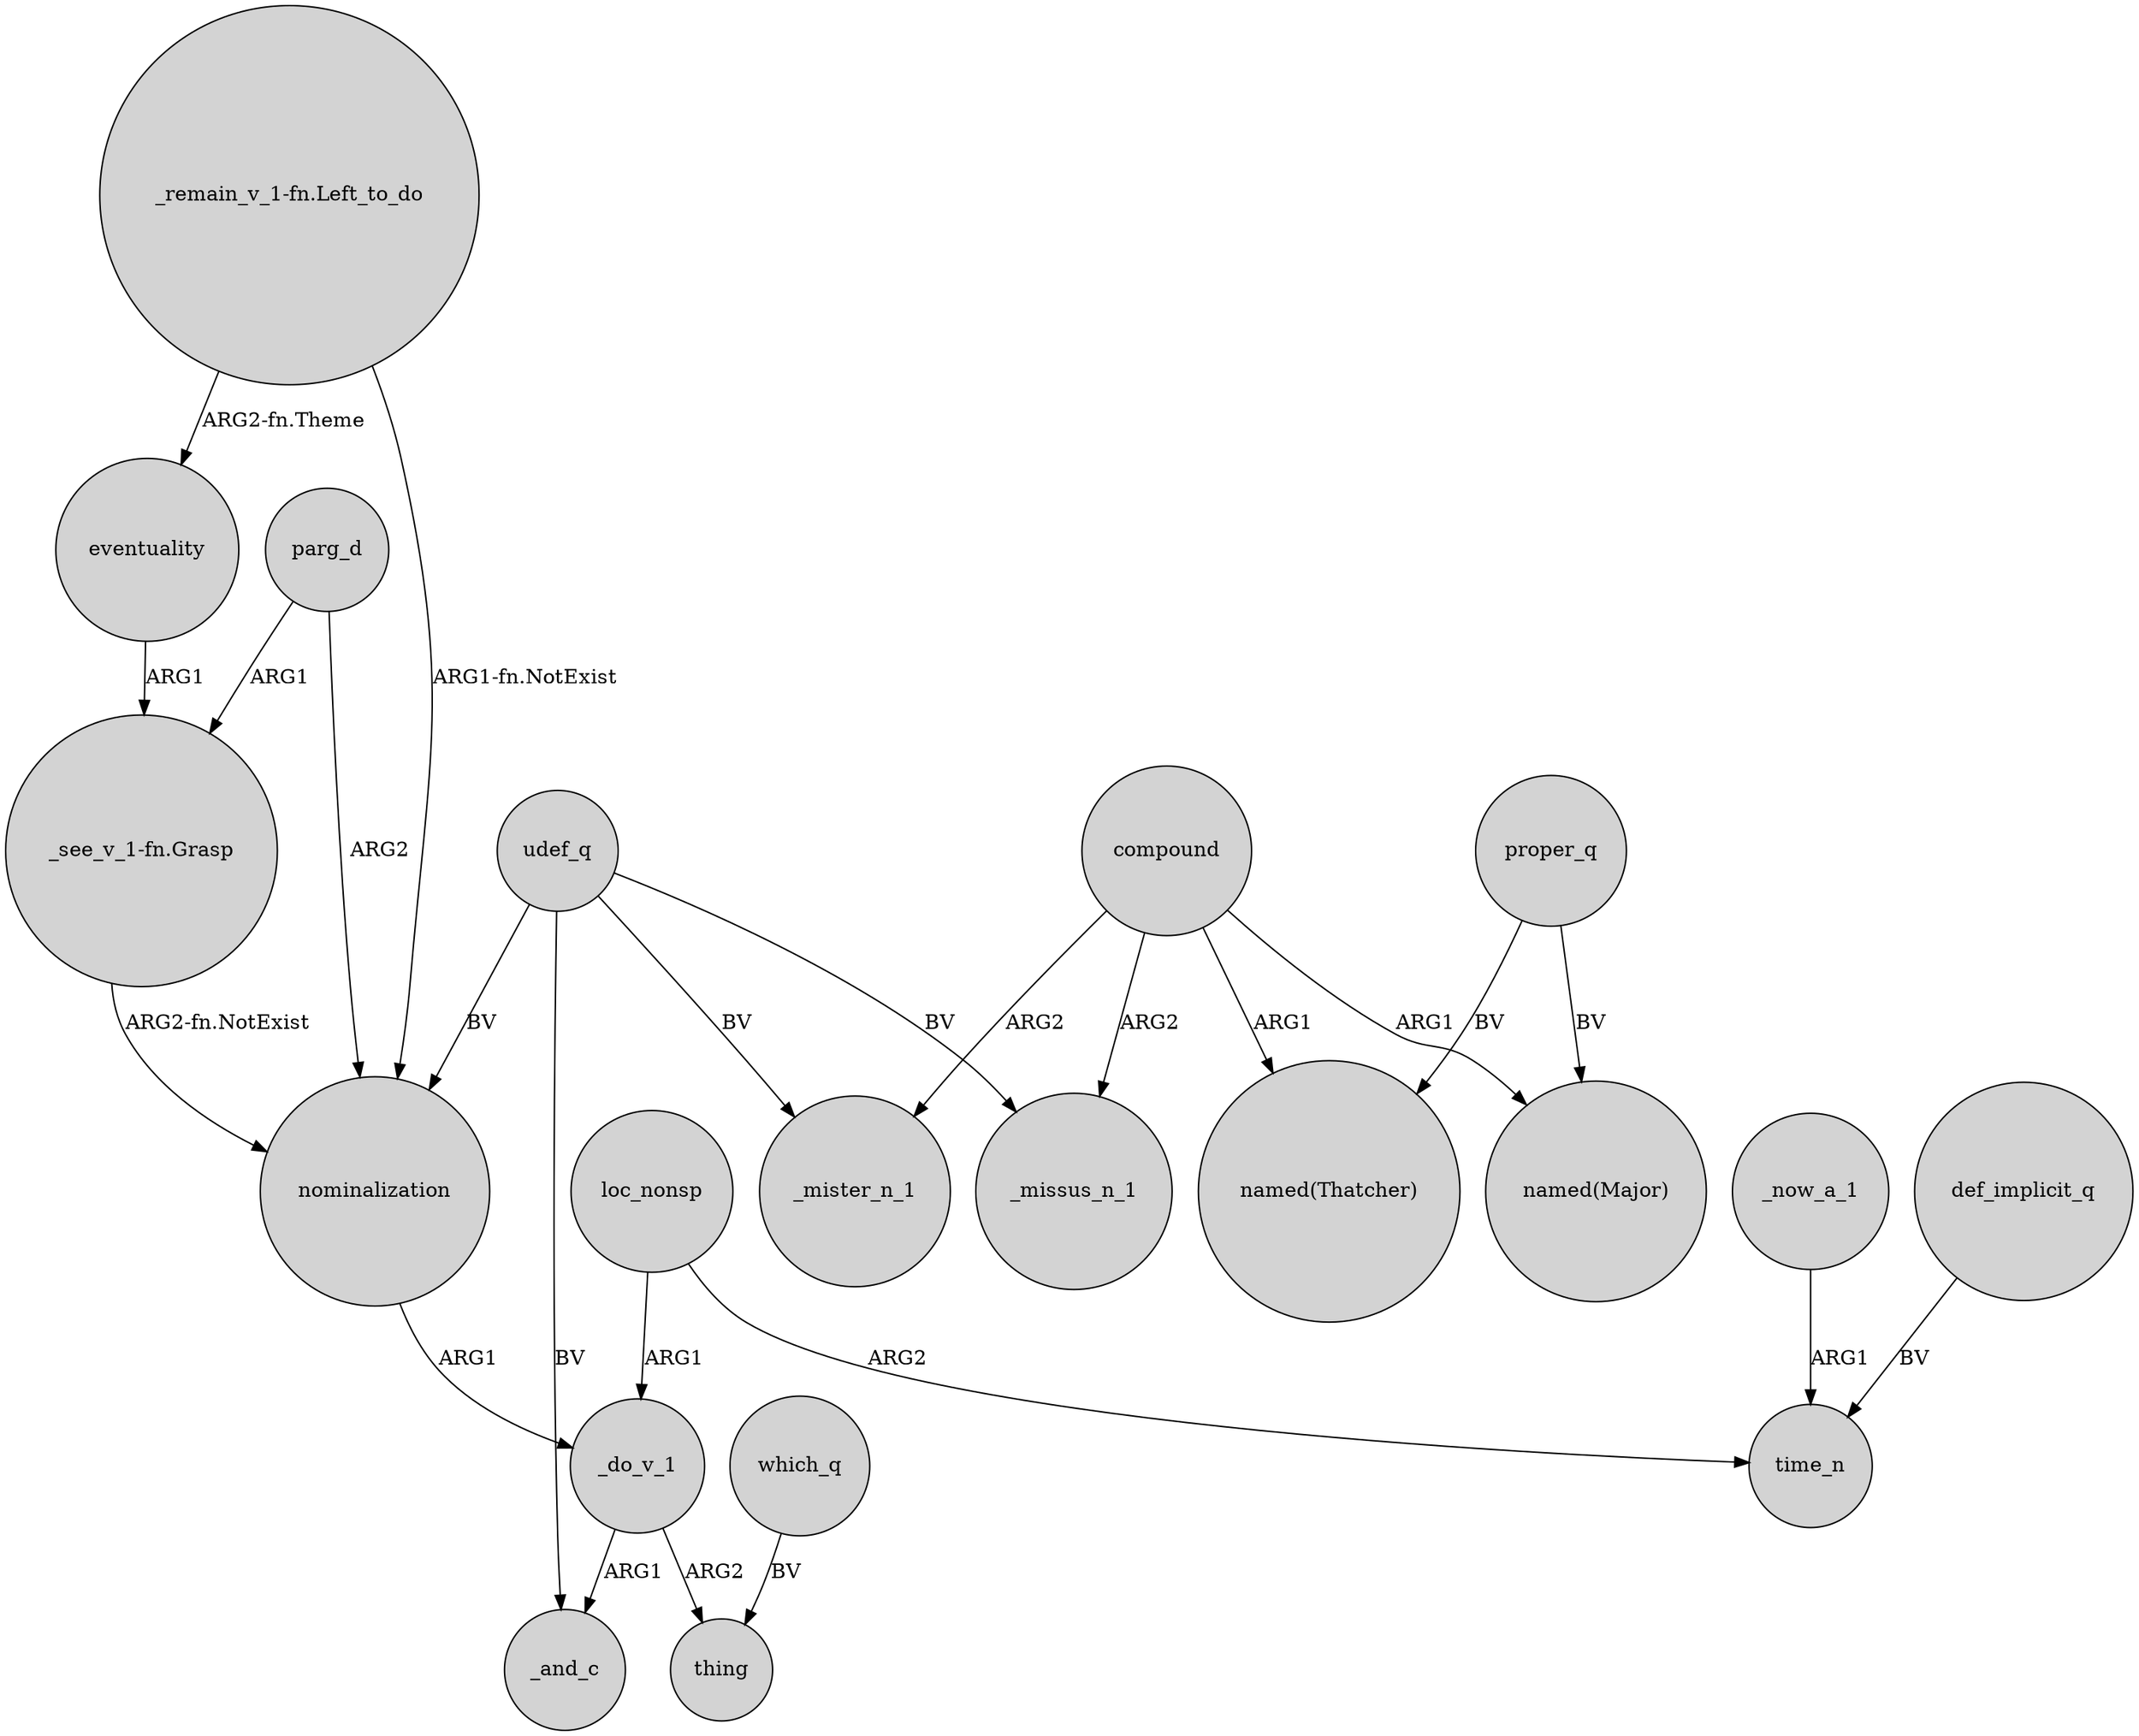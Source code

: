 digraph {
	node [shape=circle style=filled]
	loc_nonsp -> _do_v_1 [label=ARG1]
	compound -> _mister_n_1 [label=ARG2]
	nominalization -> _do_v_1 [label=ARG1]
	proper_q -> "named(Major)" [label=BV]
	compound -> _missus_n_1 [label=ARG2]
	udef_q -> _mister_n_1 [label=BV]
	udef_q -> _missus_n_1 [label=BV]
	loc_nonsp -> time_n [label=ARG2]
	compound -> "named(Thatcher)" [label=ARG1]
	eventuality -> "_see_v_1-fn.Grasp" [label=ARG1]
	_do_v_1 -> _and_c [label=ARG1]
	parg_d -> nominalization [label=ARG2]
	_now_a_1 -> time_n [label=ARG1]
	udef_q -> nominalization [label=BV]
	"_remain_v_1-fn.Left_to_do" -> eventuality [label="ARG2-fn.Theme"]
	_do_v_1 -> thing [label=ARG2]
	"_see_v_1-fn.Grasp" -> nominalization [label="ARG2-fn.NotExist"]
	parg_d -> "_see_v_1-fn.Grasp" [label=ARG1]
	compound -> "named(Major)" [label=ARG1]
	udef_q -> _and_c [label=BV]
	"_remain_v_1-fn.Left_to_do" -> nominalization [label="ARG1-fn.NotExist"]
	proper_q -> "named(Thatcher)" [label=BV]
	def_implicit_q -> time_n [label=BV]
	which_q -> thing [label=BV]
}
